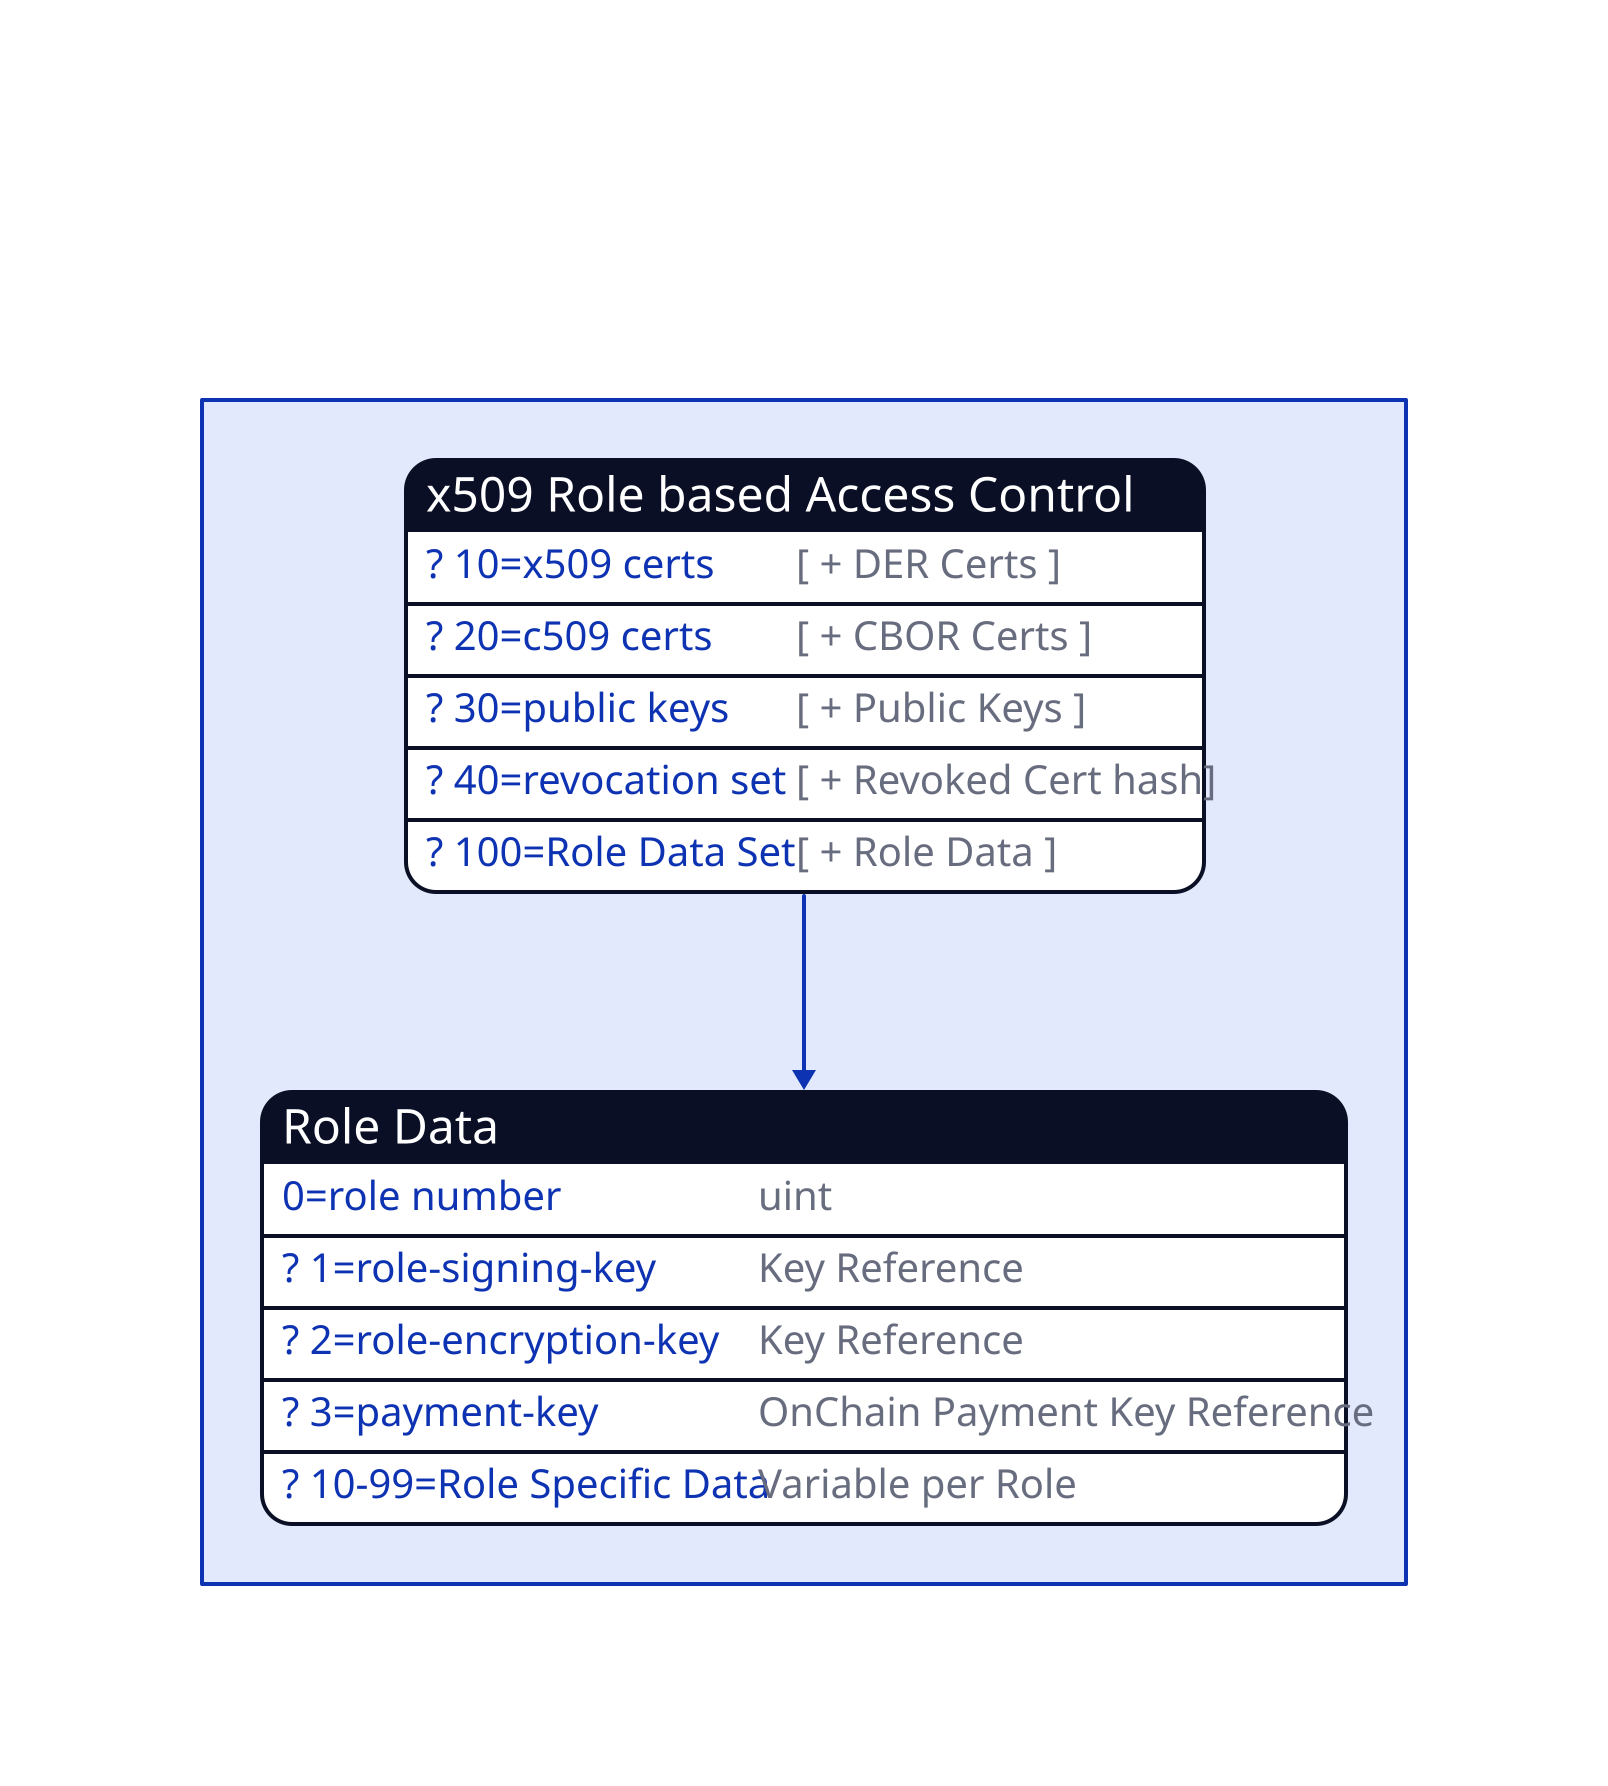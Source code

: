 vars: {
  d2-config: {
    layout-engine: elk

    # Terminal theme code
    theme-id: 300
  }
}

classes: {
  NONE: {style.opacity: 0}
  RBAC_TABLE: {
    shape: sql_table
    style: {
      border-radius: 15
    }
  }
}

title: |md
  # x509 RBAC Metadata
| {
  shape: text
  near: top-center
  style: {
    font-size: 25
  }
}

a_block: "" {
  rbac: "x509 Role based Access Control" {
    class: RBAC_TABLE
    ? 10=x509 certs: "[ + DER Certs ]"
    ? 20=c509 certs: "[ + CBOR Certs ]"
    ? 30=public keys: "[ + Public Keys ]"
    ? 40=revocation set: "[ + Revoked Cert hash]"
    "? 100=Role Data Set": "[ + Role Data ]"
  }

  role_data: "Role Data" {
    class: RBAC_TABLE
    0=role number: "uint"
    ? 1=role-signing-key: "Key Reference"
    ? 2=role-encryption-key: "Key Reference"
    ? 3=payment-key: "OnChain Payment Key Reference"
    ? 10-99=Role Specific Data: "Variable per Role"
  }
  rbac."? 100=Role Data Set" -> role_data
}
